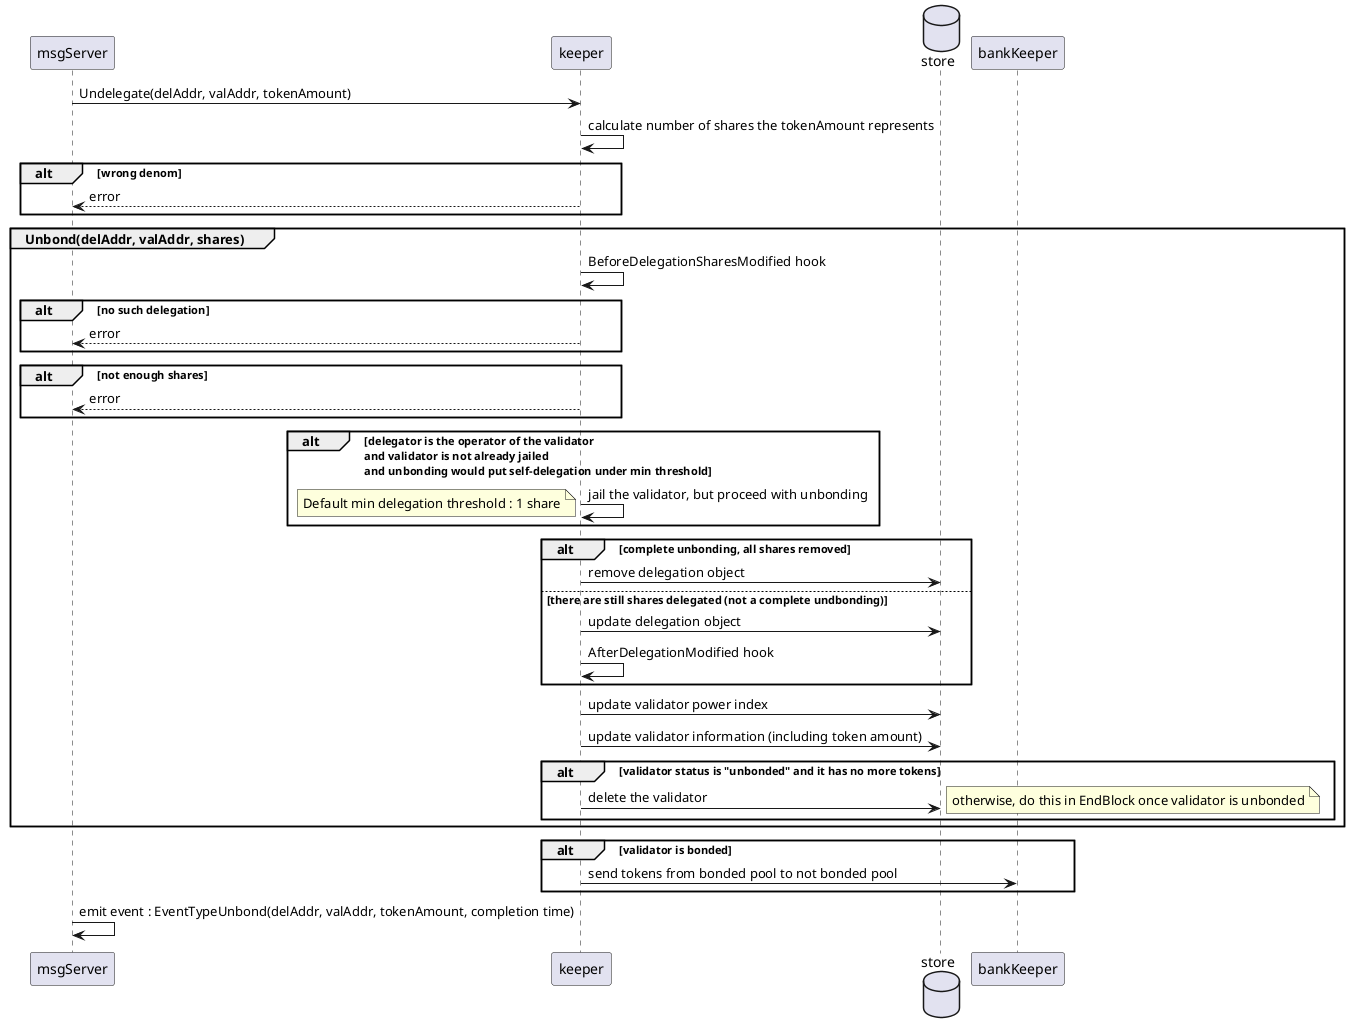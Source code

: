 @startuml
'https://plantuml.com/sequence-diagram

msgServer -> keeper : Undelegate(delAddr, valAddr, tokenAmount)

keeper -> keeper : calculate number of shares the tokenAmount represents

alt wrong denom
    msgServer <-- keeper : error
end

group Unbond(delAddr, valAddr, shares)
    keeper -> keeper: BeforeDelegationSharesModified hook
    alt no such delegation
        keeper --> msgServer : error
    end
    alt not enough shares
        keeper --> msgServer : error
    end
    alt delegator is the operator of the validator\nand validator is not already jailed\nand unbonding would put self-delegation under min threshold
                keeper -> keeper : jail the validator, but proceed with unbonding
                note left : Default min delegation threshold : 1 share
    end

    database store

    alt complete unbonding, all shares removed
        keeper -> store : remove delegation object
    else there are still shares delegated (not a complete undbonding)
        keeper -> store : update delegation object
        keeper -> keeper : AfterDelegationModified hook
    end

    keeper -> store : update validator power index
    keeper -> store : update validator information (including token amount)

    alt validator status is "unbonded" and it has no more tokens
       keeper -> store : delete the validator
       note right : otherwise, do this in EndBlock once validator is unbonded
    end
end

alt validator is bonded
    keeper -> bankKeeper : send tokens from bonded pool to not bonded pool
end

msgServer -> msgServer : emit event : EventTypeUnbond(delAddr, valAddr, tokenAmount, completion time)

@enduml
